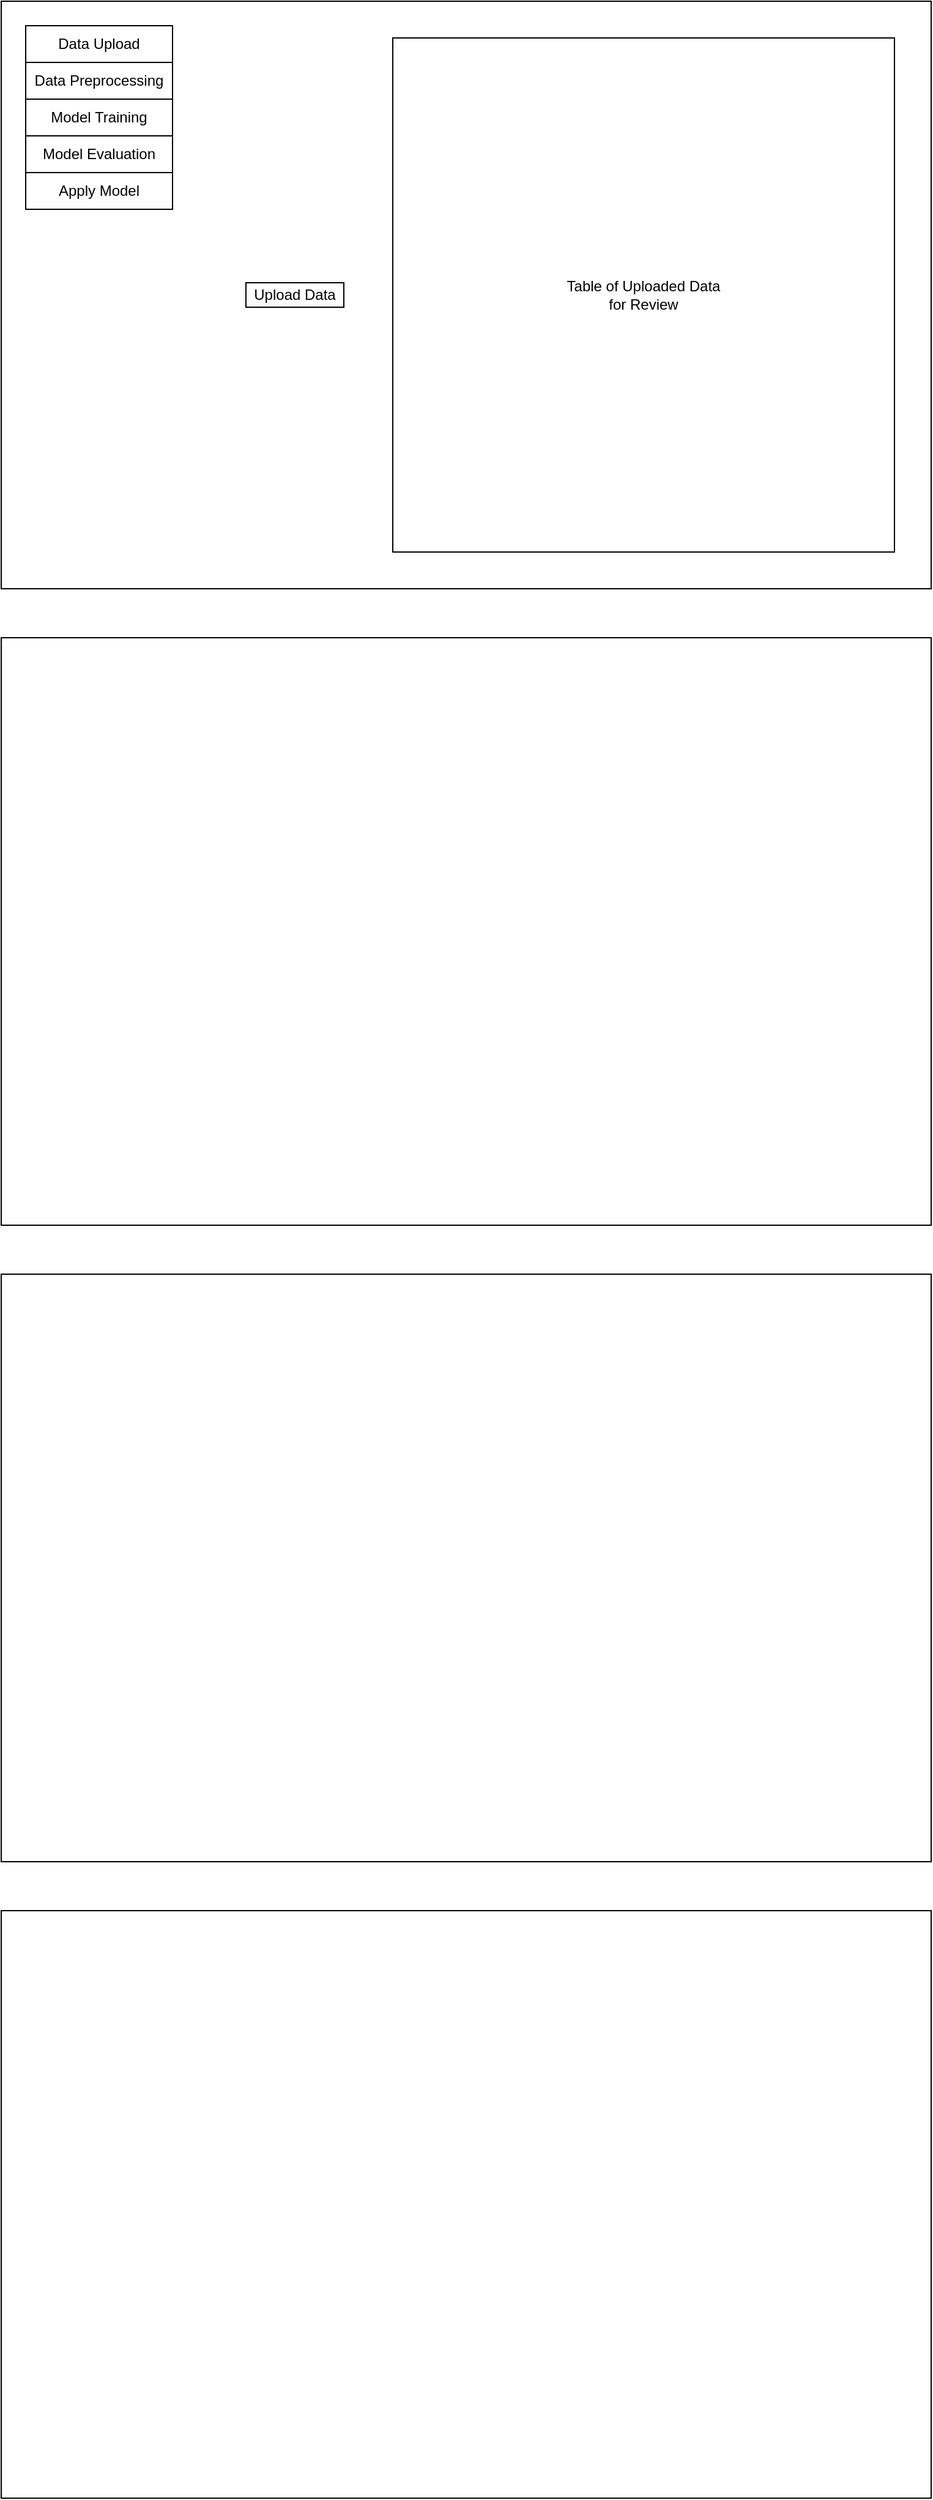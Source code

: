 <mxfile version="17.4.0" type="github"><diagram id="4tYLgL0oTLtT2UZnyV7o" name="Page-1"><mxGraphModel dx="1350" dy="764" grid="1" gridSize="10" guides="1" tooltips="1" connect="1" arrows="1" fold="1" page="1" pageScale="1" pageWidth="827" pageHeight="2269" math="0" shadow="0"><root><mxCell id="0"/><mxCell id="1" parent="0"/><mxCell id="48xXEbnAb-qMiGEoR66J-1" value="" style="rounded=0;whiteSpace=wrap;html=1;" vertex="1" parent="1"><mxGeometry x="40" y="40" width="760" height="480" as="geometry"/></mxCell><mxCell id="48xXEbnAb-qMiGEoR66J-2" value="" style="rounded=0;whiteSpace=wrap;html=1;" vertex="1" parent="1"><mxGeometry x="40" y="560" width="760" height="480" as="geometry"/></mxCell><mxCell id="48xXEbnAb-qMiGEoR66J-3" value="" style="rounded=0;whiteSpace=wrap;html=1;" vertex="1" parent="1"><mxGeometry x="40" y="1080" width="760" height="480" as="geometry"/></mxCell><mxCell id="48xXEbnAb-qMiGEoR66J-4" value="" style="rounded=0;whiteSpace=wrap;html=1;" vertex="1" parent="1"><mxGeometry x="40" y="1600" width="760" height="480" as="geometry"/></mxCell><mxCell id="48xXEbnAb-qMiGEoR66J-5" value="Upload Data" style="rounded=0;whiteSpace=wrap;html=1;" vertex="1" parent="1"><mxGeometry x="240" y="270" width="80" height="20" as="geometry"/></mxCell><mxCell id="48xXEbnAb-qMiGEoR66J-6" value="&lt;div&gt;Table of Uploaded Data&lt;/div&gt;&lt;div&gt;for Review&lt;br&gt;&lt;/div&gt;" style="rounded=0;whiteSpace=wrap;html=1;" vertex="1" parent="1"><mxGeometry x="360" y="70" width="410" height="420" as="geometry"/></mxCell><mxCell id="48xXEbnAb-qMiGEoR66J-12" value="" style="group" vertex="1" connectable="0" parent="1"><mxGeometry x="60" y="60" width="120" height="150" as="geometry"/></mxCell><mxCell id="48xXEbnAb-qMiGEoR66J-7" value="Data Upload" style="rounded=0;whiteSpace=wrap;html=1;" vertex="1" parent="48xXEbnAb-qMiGEoR66J-12"><mxGeometry width="120" height="30" as="geometry"/></mxCell><mxCell id="48xXEbnAb-qMiGEoR66J-8" value="Data Preprocessing" style="rounded=0;whiteSpace=wrap;html=1;" vertex="1" parent="48xXEbnAb-qMiGEoR66J-12"><mxGeometry y="30" width="120" height="30" as="geometry"/></mxCell><mxCell id="48xXEbnAb-qMiGEoR66J-9" value="Model Training" style="rounded=0;whiteSpace=wrap;html=1;" vertex="1" parent="48xXEbnAb-qMiGEoR66J-12"><mxGeometry y="60" width="120" height="30" as="geometry"/></mxCell><mxCell id="48xXEbnAb-qMiGEoR66J-10" value="Model Evaluation" style="rounded=0;whiteSpace=wrap;html=1;" vertex="1" parent="48xXEbnAb-qMiGEoR66J-12"><mxGeometry y="90" width="120" height="30" as="geometry"/></mxCell><mxCell id="48xXEbnAb-qMiGEoR66J-11" value="Apply Model" style="rounded=0;whiteSpace=wrap;html=1;" vertex="1" parent="48xXEbnAb-qMiGEoR66J-12"><mxGeometry y="120" width="120" height="30" as="geometry"/></mxCell></root></mxGraphModel></diagram></mxfile>